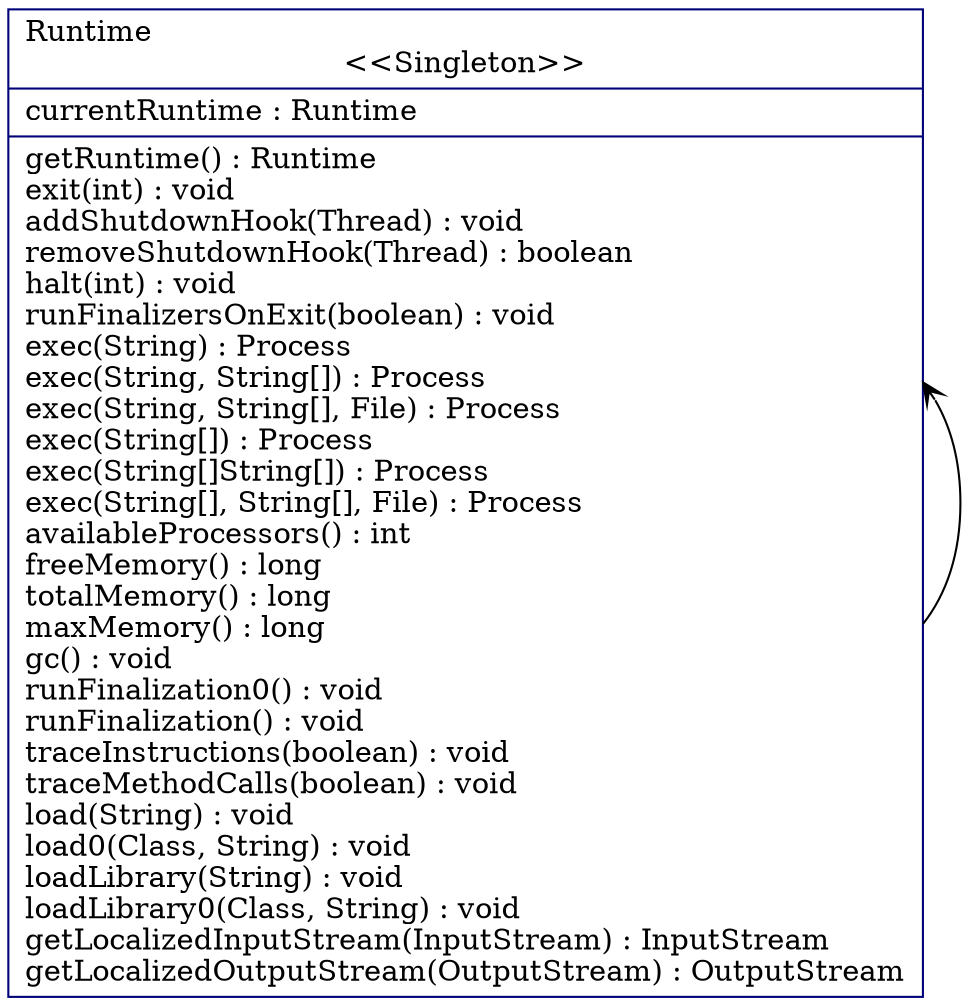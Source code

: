 digraph G {

fontname = "Bitstream Vera Sans"
fontsize = 8
rankdir=BT

node [shape = "record" color = "#000077"]
ClassTRuntime [label = "{Runtime\l\<\<Singleton\>\>|currentRuntime : Runtime\l|getRuntime() : Runtime\lexit(int) : void\laddShutdownHook(Thread) : void\lremoveShutdownHook(Thread) : boolean\lhalt(int) : void\lrunFinalizersOnExit(boolean) : void\lexec(String) : Process\lexec(String, String[]) : Process\lexec(String, String[], File) : Process\lexec(String[]) : Process\lexec(String[]String[]) : Process\lexec(String[], String[], File) : Process\lavailableProcessors() : int\lfreeMemory() : long\ltotalMemory() : long\lmaxMemory() : long\lgc() : void\lrunFinalization0() : void\lrunFinalization() : void\ltraceInstructions(boolean) : void\ltraceMethodCalls(boolean) : void\lload(String) : void\lload0(Class, String) : void\lloadLibrary(String) : void\lloadLibrary0(Class, String) : void\lgetLocalizedInputStream(InputStream) : InputStream\lgetLocalizedOutputStream(OutputStream) : OutputStream\l}"]
edge [arrowhead = "vee" style = "solid" ]
ClassTRuntime -> ClassTRuntime
}
